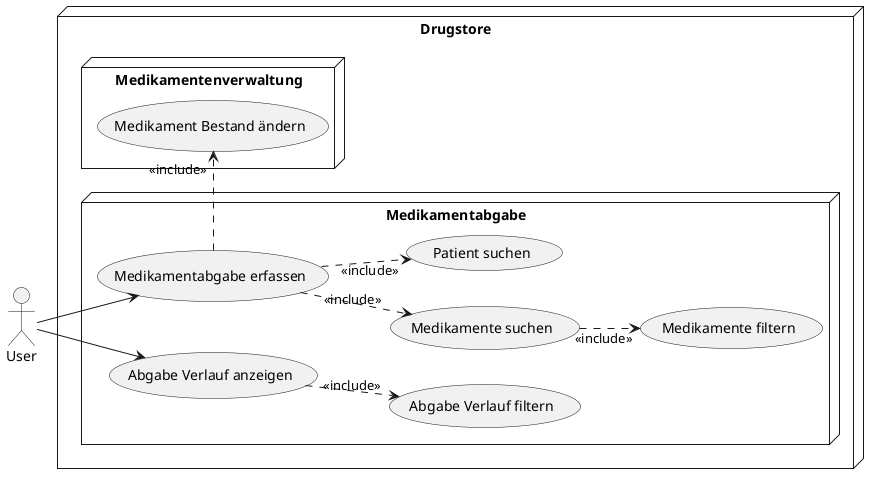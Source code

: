 ﻿@startuml usecase-overview
left to right direction
node Drugstore {

    node Medikamentenverwaltung {
        usecase "Medikament Bestand ändern" as UC25
    }

    node Medikamentabgabe {
        usecase "Medikamentabgabe erfassen" as UC31
        usecase "Medikamente suchen" as UC32
        usecase "Medikamente filtern" as UC33
        usecase "Patient suchen" as UC34
        usecase "Abgabe Verlauf anzeigen" as UC35
        usecase "Abgabe Verlauf filtern" as UC36
    }
}


:User: --> UC31
:User: --> UC35

UC31 .> "<<include>>" UC25

UC31 ..> "<<include>>" UC32
UC31 ..> "<<include>>" UC34
UC32 ..> "<<include>>" UC33
UC35 ..> "<<include>>" UC36



@enduml